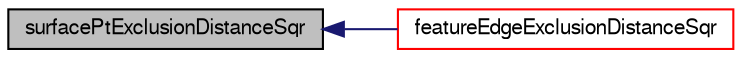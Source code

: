 digraph "surfacePtExclusionDistanceSqr"
{
  bgcolor="transparent";
  edge [fontname="FreeSans",fontsize="10",labelfontname="FreeSans",labelfontsize="10"];
  node [fontname="FreeSans",fontsize="10",shape=record];
  rankdir="LR";
  Node236 [label="surfacePtExclusionDistanceSqr",height=0.2,width=0.4,color="black", fillcolor="grey75", style="filled", fontcolor="black"];
  Node236 -> Node237 [dir="back",color="midnightblue",fontsize="10",style="solid",fontname="FreeSans"];
  Node237 [label="featureEdgeExclusionDistanceSqr",height=0.2,width=0.4,color="red",URL="$a31450.html#afad4baa7890a87225e3958fa59f75c83",tooltip="Return the square of the local feature edge exclusion distance. "];
}
